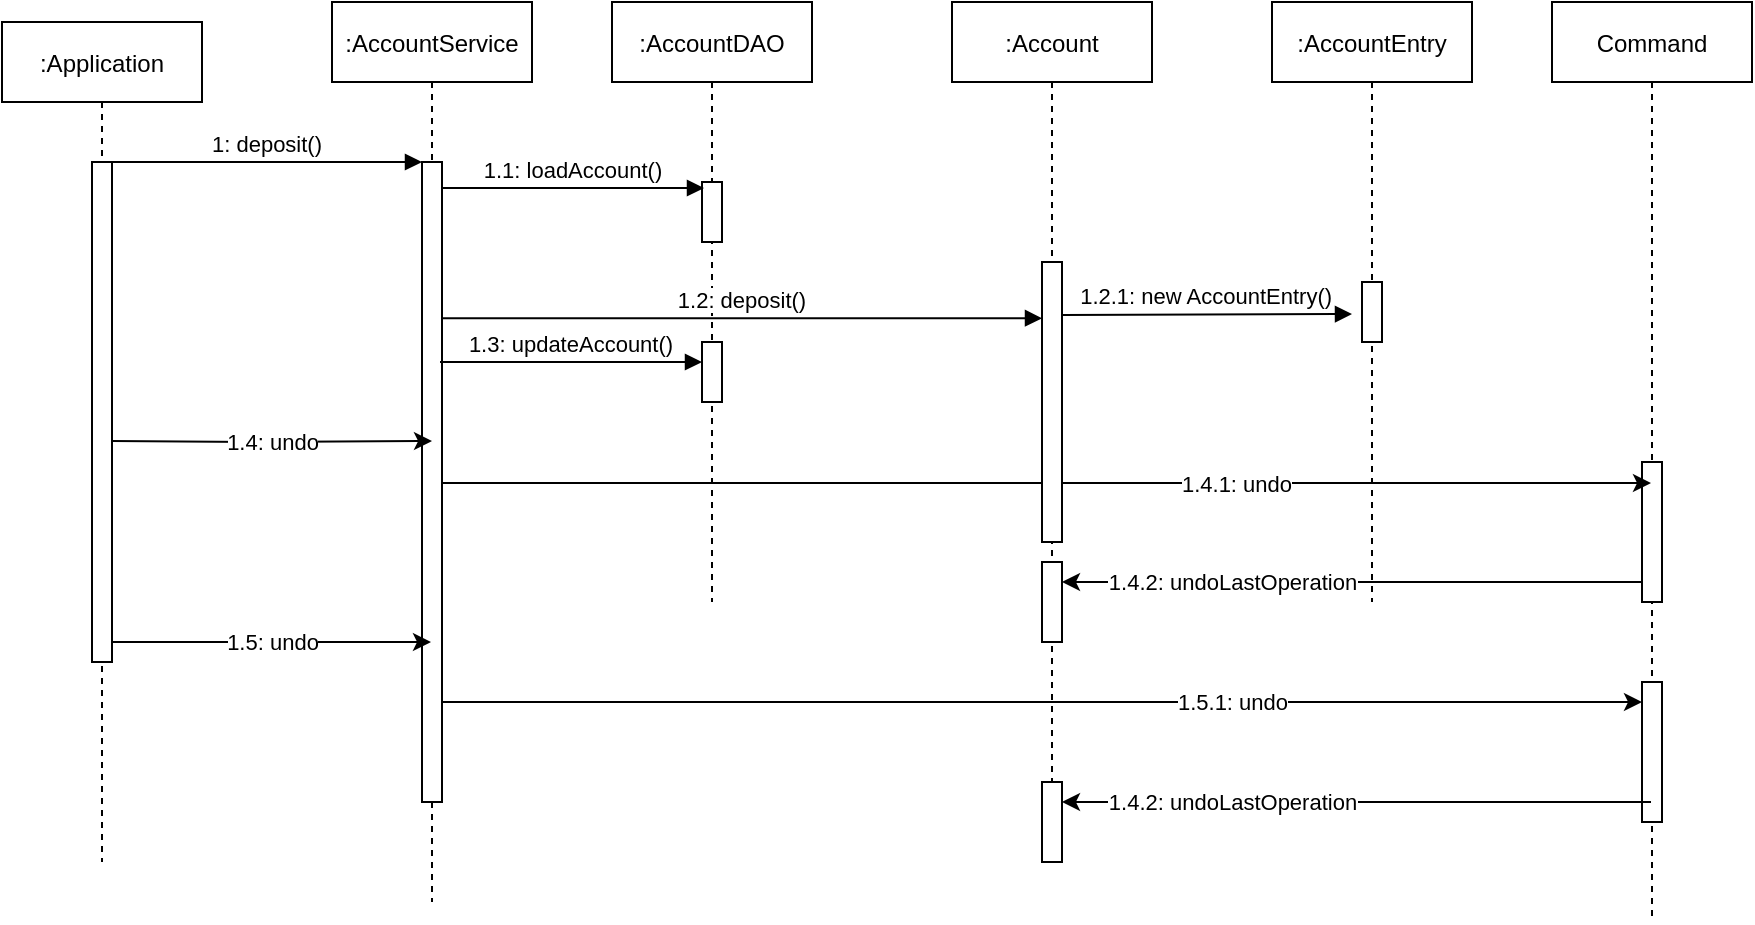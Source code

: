 <mxfile version="16.6.2" type="device"><diagram id="Y8-ykHJkGTCdahv_tito" name="Page-1"><mxGraphModel dx="1188" dy="688" grid="1" gridSize="10" guides="1" tooltips="1" connect="1" arrows="1" fold="1" page="1" pageScale="1" pageWidth="1169" pageHeight="827" math="0" shadow="0"><root><mxCell id="0"/><mxCell id="1" parent="0"/><mxCell id="PaNoYYjypLOl8NCL3BAK-1" value=":Application" style="shape=umlLifeline;perimeter=lifelinePerimeter;container=1;collapsible=0;recursiveResize=0;rounded=0;shadow=0;strokeWidth=1;" vertex="1" parent="1"><mxGeometry x="45" y="100" width="100" height="420" as="geometry"/></mxCell><mxCell id="PaNoYYjypLOl8NCL3BAK-2" value="" style="points=[];perimeter=orthogonalPerimeter;rounded=0;shadow=0;strokeWidth=1;" vertex="1" parent="PaNoYYjypLOl8NCL3BAK-1"><mxGeometry x="45" y="70" width="10" height="250" as="geometry"/></mxCell><mxCell id="PaNoYYjypLOl8NCL3BAK-3" value=":AccountService" style="shape=umlLifeline;perimeter=lifelinePerimeter;container=1;collapsible=0;recursiveResize=0;rounded=0;shadow=0;strokeWidth=1;" vertex="1" parent="1"><mxGeometry x="210" y="90" width="100" height="450" as="geometry"/></mxCell><mxCell id="PaNoYYjypLOl8NCL3BAK-4" value="" style="points=[];perimeter=orthogonalPerimeter;rounded=0;shadow=0;strokeWidth=1;" vertex="1" parent="PaNoYYjypLOl8NCL3BAK-3"><mxGeometry x="45" y="80" width="10" height="320" as="geometry"/></mxCell><mxCell id="PaNoYYjypLOl8NCL3BAK-41" value="" style="endArrow=classic;html=1;rounded=0;" edge="1" parent="PaNoYYjypLOl8NCL3BAK-3" target="PaNoYYjypLOl8NCL3BAK-39"><mxGeometry relative="1" as="geometry"><mxPoint x="55" y="350" as="sourcePoint"/><mxPoint x="155" y="350" as="targetPoint"/></mxGeometry></mxCell><mxCell id="PaNoYYjypLOl8NCL3BAK-42" value="1.5.1: undo" style="edgeLabel;resizable=0;html=1;align=center;verticalAlign=middle;" connectable="0" vertex="1" parent="PaNoYYjypLOl8NCL3BAK-41"><mxGeometry relative="1" as="geometry"><mxPoint x="95" as="offset"/></mxGeometry></mxCell><mxCell id="PaNoYYjypLOl8NCL3BAK-5" value="1: deposit()" style="verticalAlign=bottom;endArrow=block;entryX=0;entryY=0;shadow=0;strokeWidth=1;" edge="1" parent="1" source="PaNoYYjypLOl8NCL3BAK-2" target="PaNoYYjypLOl8NCL3BAK-4"><mxGeometry relative="1" as="geometry"><mxPoint x="200" y="180" as="sourcePoint"/></mxGeometry></mxCell><mxCell id="PaNoYYjypLOl8NCL3BAK-6" value=":Account" style="shape=umlLifeline;perimeter=lifelinePerimeter;container=1;collapsible=0;recursiveResize=0;rounded=0;shadow=0;strokeWidth=1;" vertex="1" parent="1"><mxGeometry x="520" y="90" width="100" height="420" as="geometry"/></mxCell><mxCell id="PaNoYYjypLOl8NCL3BAK-38" value="" style="points=[];perimeter=orthogonalPerimeter;rounded=0;shadow=0;strokeWidth=1;" vertex="1" parent="PaNoYYjypLOl8NCL3BAK-6"><mxGeometry x="45" y="280" width="10" height="40" as="geometry"/></mxCell><mxCell id="PaNoYYjypLOl8NCL3BAK-40" value="" style="points=[];perimeter=orthogonalPerimeter;rounded=0;shadow=0;strokeWidth=1;" vertex="1" parent="PaNoYYjypLOl8NCL3BAK-6"><mxGeometry x="45" y="390" width="10" height="40" as="geometry"/></mxCell><mxCell id="PaNoYYjypLOl8NCL3BAK-8" value=":AccountEntry" style="shape=umlLifeline;perimeter=lifelinePerimeter;container=1;collapsible=0;recursiveResize=0;rounded=0;shadow=0;strokeWidth=1;" vertex="1" parent="1"><mxGeometry x="680" y="90" width="100" height="300" as="geometry"/></mxCell><mxCell id="PaNoYYjypLOl8NCL3BAK-9" value="" style="points=[];perimeter=orthogonalPerimeter;rounded=0;shadow=0;strokeWidth=1;" vertex="1" parent="PaNoYYjypLOl8NCL3BAK-8"><mxGeometry x="45" y="140" width="10" height="30" as="geometry"/></mxCell><mxCell id="PaNoYYjypLOl8NCL3BAK-34" value="" style="endArrow=classic;html=1;rounded=0;" edge="1" parent="PaNoYYjypLOl8NCL3BAK-8" source="PaNoYYjypLOl8NCL3BAK-22"><mxGeometry relative="1" as="geometry"><mxPoint x="44.9" y="290" as="sourcePoint"/><mxPoint x="-105" y="290" as="targetPoint"/></mxGeometry></mxCell><mxCell id="PaNoYYjypLOl8NCL3BAK-35" value="1.4.2: undoLastOperation" style="edgeLabel;resizable=0;html=1;align=center;verticalAlign=middle;" connectable="0" vertex="1" parent="PaNoYYjypLOl8NCL3BAK-34"><mxGeometry relative="1" as="geometry"><mxPoint x="-62" as="offset"/></mxGeometry></mxCell><mxCell id="PaNoYYjypLOl8NCL3BAK-10" value=":AccountDAO" style="shape=umlLifeline;perimeter=lifelinePerimeter;container=1;collapsible=0;recursiveResize=0;rounded=0;shadow=0;strokeWidth=1;" vertex="1" parent="1"><mxGeometry x="350" y="90" width="100" height="300" as="geometry"/></mxCell><mxCell id="PaNoYYjypLOl8NCL3BAK-11" value="" style="points=[];perimeter=orthogonalPerimeter;rounded=0;shadow=0;strokeWidth=1;" vertex="1" parent="PaNoYYjypLOl8NCL3BAK-10"><mxGeometry x="45" y="90" width="10" height="30" as="geometry"/></mxCell><mxCell id="PaNoYYjypLOl8NCL3BAK-12" value="" style="points=[];perimeter=orthogonalPerimeter;rounded=0;shadow=0;strokeWidth=1;" vertex="1" parent="PaNoYYjypLOl8NCL3BAK-10"><mxGeometry x="45" y="170" width="10" height="30" as="geometry"/></mxCell><mxCell id="PaNoYYjypLOl8NCL3BAK-13" value="1.1: loadAccount()" style="verticalAlign=bottom;endArrow=block;shadow=0;strokeWidth=1;entryX=0.1;entryY=0.1;entryDx=0;entryDy=0;entryPerimeter=0;" edge="1" parent="1" source="PaNoYYjypLOl8NCL3BAK-4" target="PaNoYYjypLOl8NCL3BAK-11"><mxGeometry relative="1" as="geometry"><mxPoint x="270" y="183" as="sourcePoint"/><mxPoint x="395" y="200" as="targetPoint"/></mxGeometry></mxCell><mxCell id="PaNoYYjypLOl8NCL3BAK-14" value="1.2: deposit()" style="verticalAlign=bottom;endArrow=block;shadow=0;strokeWidth=1;" edge="1" parent="1" source="PaNoYYjypLOl8NCL3BAK-4"><mxGeometry relative="1" as="geometry"><mxPoint x="270" y="230" as="sourcePoint"/><mxPoint x="565" y="248.12" as="targetPoint"/></mxGeometry></mxCell><mxCell id="PaNoYYjypLOl8NCL3BAK-17" value="1.2.1: new AccountEntry()" style="verticalAlign=bottom;endArrow=block;shadow=0;strokeWidth=1;exitX=0.956;exitY=0.189;exitDx=0;exitDy=0;exitPerimeter=0;" edge="1" parent="1"><mxGeometry relative="1" as="geometry"><mxPoint x="574.56" y="246.46" as="sourcePoint"/><mxPoint x="720" y="246" as="targetPoint"/></mxGeometry></mxCell><mxCell id="PaNoYYjypLOl8NCL3BAK-18" value="1.3: updateAccount()" style="verticalAlign=bottom;endArrow=block;shadow=0;strokeWidth=1;entryX=0.1;entryY=0.1;entryDx=0;entryDy=0;entryPerimeter=0;" edge="1" parent="1"><mxGeometry relative="1" as="geometry"><mxPoint x="264" y="270" as="sourcePoint"/><mxPoint x="395" y="270" as="targetPoint"/></mxGeometry></mxCell><mxCell id="PaNoYYjypLOl8NCL3BAK-22" value="Command" style="shape=umlLifeline;perimeter=lifelinePerimeter;container=1;collapsible=0;recursiveResize=0;rounded=0;shadow=0;strokeWidth=1;" vertex="1" parent="1"><mxGeometry x="820" y="90" width="100" height="460" as="geometry"/></mxCell><mxCell id="PaNoYYjypLOl8NCL3BAK-23" value="" style="points=[];perimeter=orthogonalPerimeter;rounded=0;shadow=0;strokeWidth=1;" vertex="1" parent="PaNoYYjypLOl8NCL3BAK-22"><mxGeometry x="45" y="230" width="10" height="70" as="geometry"/></mxCell><mxCell id="PaNoYYjypLOl8NCL3BAK-39" value="" style="points=[];perimeter=orthogonalPerimeter;rounded=0;shadow=0;strokeWidth=1;" vertex="1" parent="PaNoYYjypLOl8NCL3BAK-22"><mxGeometry x="45" y="340" width="10" height="70" as="geometry"/></mxCell><mxCell id="PaNoYYjypLOl8NCL3BAK-24" value="" style="endArrow=classic;html=1;rounded=0;" edge="1" parent="1"><mxGeometry relative="1" as="geometry"><mxPoint x="100" y="309.5" as="sourcePoint"/><mxPoint x="260" y="309.5" as="targetPoint"/><Array as="points"><mxPoint x="170" y="310"/></Array></mxGeometry></mxCell><mxCell id="PaNoYYjypLOl8NCL3BAK-25" value="1.4: undo" style="edgeLabel;resizable=0;html=1;align=center;verticalAlign=middle;" connectable="0" vertex="1" parent="PaNoYYjypLOl8NCL3BAK-24"><mxGeometry relative="1" as="geometry"/></mxCell><mxCell id="PaNoYYjypLOl8NCL3BAK-29" value="" style="endArrow=classic;html=1;rounded=0;" edge="1" parent="1" source="PaNoYYjypLOl8NCL3BAK-4" target="PaNoYYjypLOl8NCL3BAK-22"><mxGeometry relative="1" as="geometry"><mxPoint x="270" y="330" as="sourcePoint"/><mxPoint x="420" y="330" as="targetPoint"/><Array as="points"><mxPoint x="330" y="330.5"/></Array></mxGeometry></mxCell><mxCell id="PaNoYYjypLOl8NCL3BAK-30" value="1.4.1: undo" style="edgeLabel;resizable=0;html=1;align=center;verticalAlign=middle;" connectable="0" vertex="1" parent="PaNoYYjypLOl8NCL3BAK-29"><mxGeometry relative="1" as="geometry"><mxPoint x="94" as="offset"/></mxGeometry></mxCell><mxCell id="PaNoYYjypLOl8NCL3BAK-37" value="" style="points=[];perimeter=orthogonalPerimeter;rounded=0;shadow=0;strokeWidth=1;" vertex="1" parent="1"><mxGeometry x="565" y="220" width="10" height="140" as="geometry"/></mxCell><mxCell id="PaNoYYjypLOl8NCL3BAK-43" value="" style="endArrow=classic;html=1;rounded=0;" edge="1" parent="1" target="PaNoYYjypLOl8NCL3BAK-3"><mxGeometry relative="1" as="geometry"><mxPoint x="100" y="410" as="sourcePoint"/><mxPoint x="200" y="410" as="targetPoint"/></mxGeometry></mxCell><mxCell id="PaNoYYjypLOl8NCL3BAK-44" value="1.5: undo" style="edgeLabel;resizable=0;html=1;align=center;verticalAlign=middle;" connectable="0" vertex="1" parent="PaNoYYjypLOl8NCL3BAK-43"><mxGeometry relative="1" as="geometry"/></mxCell><mxCell id="PaNoYYjypLOl8NCL3BAK-45" value="" style="endArrow=classic;html=1;rounded=0;" edge="1" parent="1"><mxGeometry relative="1" as="geometry"><mxPoint x="869.5" y="490.0" as="sourcePoint"/><mxPoint x="575" y="490.0" as="targetPoint"/></mxGeometry></mxCell><mxCell id="PaNoYYjypLOl8NCL3BAK-46" value="1.4.2: undoLastOperation" style="edgeLabel;resizable=0;html=1;align=center;verticalAlign=middle;" connectable="0" vertex="1" parent="PaNoYYjypLOl8NCL3BAK-45"><mxGeometry relative="1" as="geometry"><mxPoint x="-62" as="offset"/></mxGeometry></mxCell></root></mxGraphModel></diagram></mxfile>